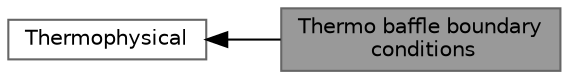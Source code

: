 digraph "Thermo baffle boundary conditions"
{
 // LATEX_PDF_SIZE
  bgcolor="transparent";
  edge [fontname=Helvetica,fontsize=10,labelfontname=Helvetica,labelfontsize=10];
  node [fontname=Helvetica,fontsize=10,shape=box,height=0.2,width=0.4];
  rankdir=LR;
  Node1 [id="Node000001",label="Thermo baffle boundary\l conditions",height=0.2,width=0.4,color="gray40", fillcolor="grey60", style="filled", fontcolor="black",tooltip=" "];
  Node2 [id="Node000002",label="Thermophysical",height=0.2,width=0.4,color="grey40", fillcolor="white", style="filled",URL="$group__grpThermoBoundaryConditions.html",tooltip=" "];
  Node2->Node1 [shape=plaintext, dir="back", style="solid"];
}
